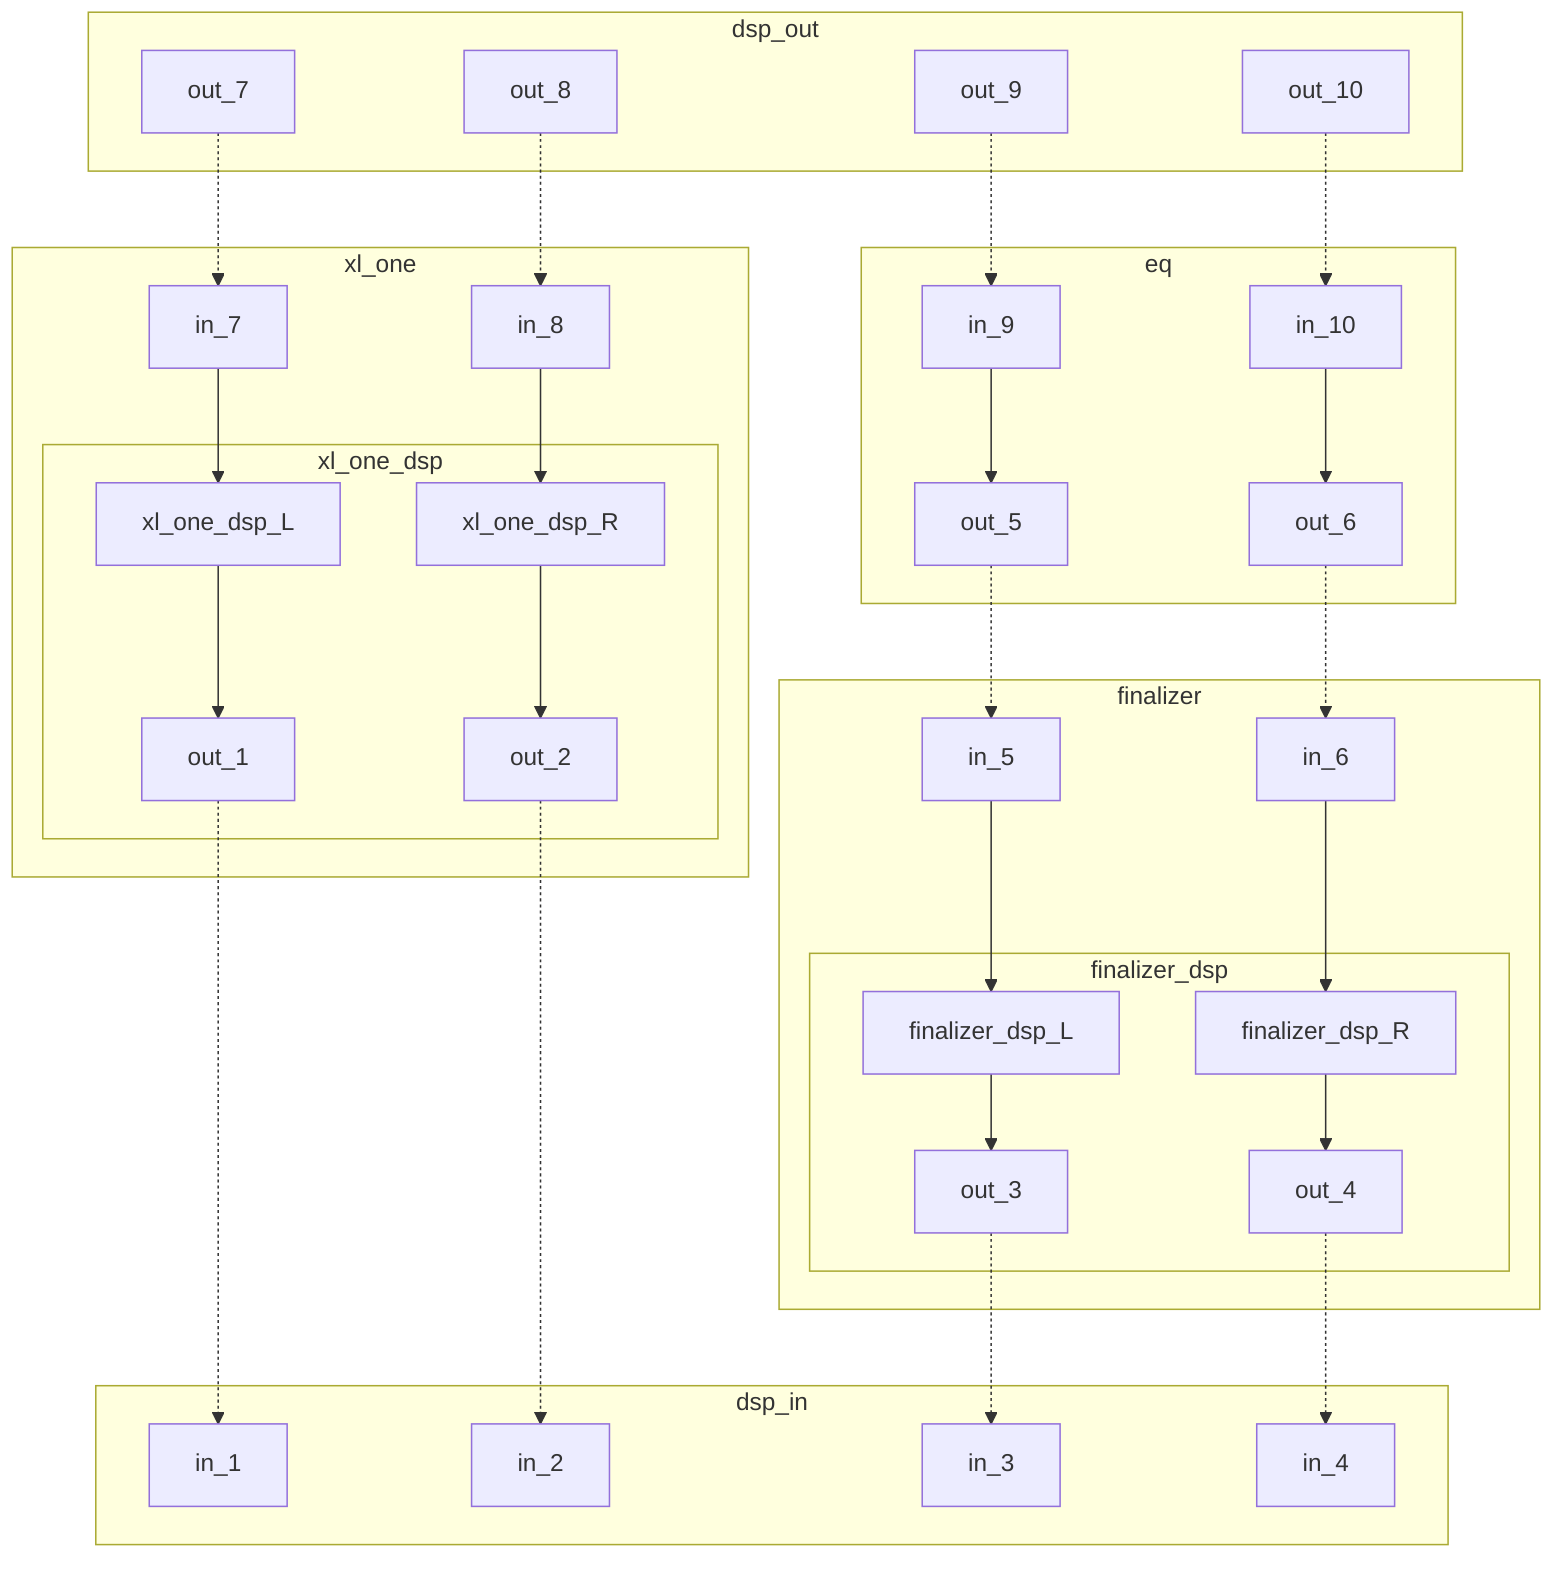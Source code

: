 graph TD
out_1 -.-> in_1
out_2 -.-> in_2
out_3 -.-> in_3
out_4 -.-> in_4
out_5 -.-> in_5
out_6 -.-> in_6
out_7 -.-> in_7
out_8 -.-> in_8
out_9 -.-> in_9
out_10 -.-> in_10

subgraph dsp_in
in_1
in_2
in_3
in_4
end

subgraph dsp_out
out_7
out_8
out_9
out_10
end

subgraph finalizer
subgraph finalizer_dsp
finalizer_dsp_L --> out_3
finalizer_dsp_R --> out_4
end
in_5 --> finalizer_dsp_L
in_6 --> finalizer_dsp_R
end

subgraph xl_one
in_7 --> xl_one_dsp_L
in_8 --> xl_one_dsp_R
subgraph xl_one_dsp
xl_one_dsp_L --> out_1
xl_one_dsp_R --> out_2
end
end

subgraph eq
in_9 --> out_5
in_10 --> out_6
end